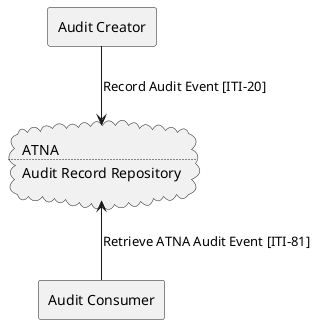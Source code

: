 @startuml
agent "Audit Creator" as cAud
cloud AuditRepository [
ATNA
....
Audit Record Repository
]
agent "Audit Consumer" as AuditClient

cAud -down-> AuditRepository: Record Audit Event [ITI-20]
AuditClient -up-> AuditRepository: Retrieve ATNA Audit Event [ITI-81]
@enduml
